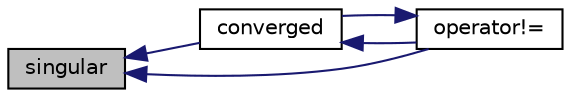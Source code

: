 digraph "singular"
{
  bgcolor="transparent";
  edge [fontname="Helvetica",fontsize="10",labelfontname="Helvetica",labelfontsize="10"];
  node [fontname="Helvetica",fontsize="10",shape=record];
  rankdir="LR";
  Node128 [label="singular",height=0.2,width=0.4,color="black", fillcolor="grey75", style="filled", fontcolor="black"];
  Node128 -> Node129 [dir="back",color="midnightblue",fontsize="10",style="solid",fontname="Helvetica"];
  Node129 [label="converged",height=0.2,width=0.4,color="black",URL="$a28125.html#ae221d434900cb3bb42af9998c301015f",tooltip="Has the solver converged? "];
  Node129 -> Node130 [dir="back",color="midnightblue",fontsize="10",style="solid",fontname="Helvetica"];
  Node130 [label="operator!=",height=0.2,width=0.4,color="black",URL="$a28125.html#a2951cfedc7b3fb390eec4d7b3469ec2f"];
  Node130 -> Node129 [dir="back",color="midnightblue",fontsize="10",style="solid",fontname="Helvetica"];
  Node128 -> Node130 [dir="back",color="midnightblue",fontsize="10",style="solid",fontname="Helvetica"];
}
